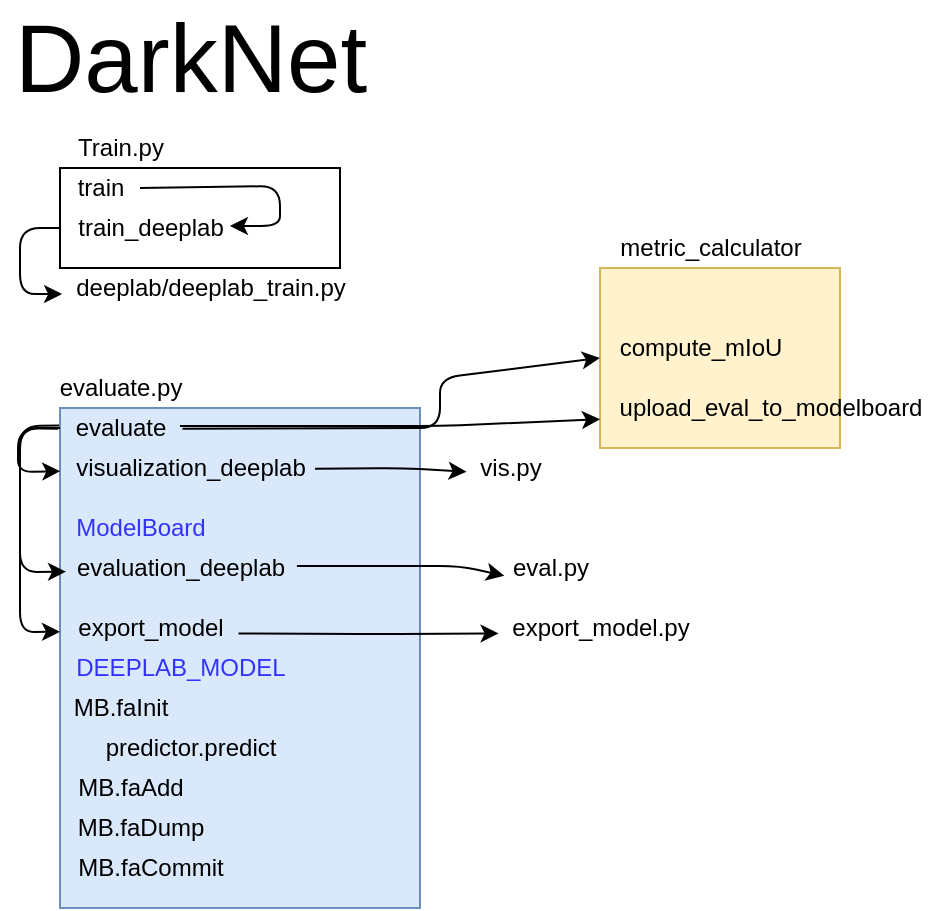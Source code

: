 <mxfile version="14.9.0" type="github">
  <diagram id="qa11rxhOahjOXZ3wsZGu" name="Page-1">
    <mxGraphModel dx="944" dy="1755" grid="1" gridSize="10" guides="1" tooltips="1" connect="1" arrows="1" fold="1" page="1" pageScale="1" pageWidth="827" pageHeight="1169" math="0" shadow="0">
      <root>
        <mxCell id="0" />
        <mxCell id="1" parent="0" />
        <mxCell id="0ZbCkWr9lXcJor2fyHlb-79" value="" style="rounded=0;whiteSpace=wrap;html=1;fillColor=#fff2cc;strokeColor=#d6b656;" parent="1" vertex="1">
          <mxGeometry x="310" y="130" width="120" height="90" as="geometry" />
        </mxCell>
        <mxCell id="0ZbCkWr9lXcJor2fyHlb-48" value="" style="rounded=0;whiteSpace=wrap;html=1;" parent="1" vertex="1">
          <mxGeometry x="40" y="80" width="140" height="50" as="geometry" />
        </mxCell>
        <mxCell id="0ZbCkWr9lXcJor2fyHlb-49" value="Train.py" style="text;html=1;resizable=0;autosize=1;align=center;verticalAlign=middle;points=[];fillColor=none;strokeColor=none;rounded=0;" parent="1" vertex="1">
          <mxGeometry x="40" y="60" width="60" height="20" as="geometry" />
        </mxCell>
        <mxCell id="0ZbCkWr9lXcJor2fyHlb-56" value="train_deeplab" style="text;html=1;resizable=0;autosize=1;align=center;verticalAlign=middle;points=[];fillColor=none;strokeColor=none;rounded=0;" parent="1" vertex="1">
          <mxGeometry x="40" y="100" width="90" height="20" as="geometry" />
        </mxCell>
        <mxCell id="0ZbCkWr9lXcJor2fyHlb-57" value="train" style="text;html=1;resizable=0;autosize=1;align=center;verticalAlign=middle;points=[];fillColor=none;strokeColor=none;rounded=0;" parent="1" vertex="1">
          <mxGeometry x="40" y="80" width="40" height="20" as="geometry" />
        </mxCell>
        <mxCell id="0ZbCkWr9lXcJor2fyHlb-58" value="" style="endArrow=classic;html=1;exitX=1;exitY=0.5;exitDx=0;exitDy=0;exitPerimeter=0;entryX=0.944;entryY=0.45;entryDx=0;entryDy=0;entryPerimeter=0;" parent="1" source="0ZbCkWr9lXcJor2fyHlb-57" target="0ZbCkWr9lXcJor2fyHlb-56" edge="1">
          <mxGeometry width="50" height="50" relative="1" as="geometry">
            <mxPoint x="300" y="250" as="sourcePoint" />
            <mxPoint x="350" y="200" as="targetPoint" />
            <Array as="points">
              <mxPoint x="150" y="89" />
              <mxPoint x="150" y="109" />
            </Array>
          </mxGeometry>
        </mxCell>
        <mxCell id="0ZbCkWr9lXcJor2fyHlb-59" value="deeplab/deeplab_train.py" style="text;html=1;resizable=0;autosize=1;align=center;verticalAlign=middle;points=[];fillColor=none;strokeColor=none;rounded=0;" parent="1" vertex="1">
          <mxGeometry x="40" y="130" width="150" height="20" as="geometry" />
        </mxCell>
        <mxCell id="0ZbCkWr9lXcJor2fyHlb-60" value="" style="rounded=0;whiteSpace=wrap;html=1;fillColor=#dae8fc;strokeColor=#6c8ebf;" parent="1" vertex="1">
          <mxGeometry x="40" y="200" width="180" height="250" as="geometry" />
        </mxCell>
        <mxCell id="0ZbCkWr9lXcJor2fyHlb-61" value="" style="endArrow=classic;html=1;entryX=0.007;entryY=0.65;entryDx=0;entryDy=0;entryPerimeter=0;" parent="1" target="0ZbCkWr9lXcJor2fyHlb-59" edge="1">
          <mxGeometry width="50" height="50" relative="1" as="geometry">
            <mxPoint x="40" y="110" as="sourcePoint" />
            <mxPoint x="40" y="290" as="targetPoint" />
            <Array as="points">
              <mxPoint x="20" y="110" />
              <mxPoint x="20" y="143" />
            </Array>
          </mxGeometry>
        </mxCell>
        <mxCell id="0ZbCkWr9lXcJor2fyHlb-62" value="evaluate.py" style="text;html=1;resizable=0;autosize=1;align=center;verticalAlign=middle;points=[];fillColor=none;strokeColor=none;rounded=0;" parent="1" vertex="1">
          <mxGeometry x="30" y="180" width="80" height="20" as="geometry" />
        </mxCell>
        <mxCell id="0ZbCkWr9lXcJor2fyHlb-63" value="visualization_deeplab" style="text;html=1;resizable=0;autosize=1;align=center;verticalAlign=middle;points=[];fillColor=none;strokeColor=none;rounded=0;" parent="1" vertex="1">
          <mxGeometry x="40" y="220" width="130" height="20" as="geometry" />
        </mxCell>
        <mxCell id="0ZbCkWr9lXcJor2fyHlb-64" value="compute_mIoU" style="text;html=1;resizable=0;autosize=1;align=center;verticalAlign=middle;points=[];fillColor=none;strokeColor=none;rounded=0;" parent="1" vertex="1">
          <mxGeometry x="310" y="160" width="100" height="20" as="geometry" />
        </mxCell>
        <mxCell id="0ZbCkWr9lXcJor2fyHlb-65" value="&lt;font color=&quot;#3333ff&quot;&gt;ModelBoard&lt;/font&gt;" style="text;html=1;resizable=0;autosize=1;align=center;verticalAlign=middle;points=[];fillColor=none;strokeColor=none;rounded=0;" parent="1" vertex="1">
          <mxGeometry x="40" y="250" width="80" height="20" as="geometry" />
        </mxCell>
        <mxCell id="0ZbCkWr9lXcJor2fyHlb-66" value="upload_eval_to_modelboard" style="text;html=1;resizable=0;autosize=1;align=center;verticalAlign=middle;points=[];fillColor=none;strokeColor=none;rounded=0;" parent="1" vertex="1">
          <mxGeometry x="310" y="190" width="170" height="20" as="geometry" />
        </mxCell>
        <mxCell id="0ZbCkWr9lXcJor2fyHlb-69" value="export_model" style="text;html=1;resizable=0;autosize=1;align=center;verticalAlign=middle;points=[];fillColor=none;strokeColor=none;rounded=0;" parent="1" vertex="1">
          <mxGeometry x="40" y="300" width="90" height="20" as="geometry" />
        </mxCell>
        <mxCell id="0ZbCkWr9lXcJor2fyHlb-70" value="&lt;font color=&quot;#3333ff&quot;&gt;DEEPLAB_MODEL&lt;/font&gt;" style="text;html=1;resizable=0;autosize=1;align=center;verticalAlign=middle;points=[];fillColor=none;strokeColor=none;rounded=0;" parent="1" vertex="1">
          <mxGeometry x="40" y="320" width="120" height="20" as="geometry" />
        </mxCell>
        <mxCell id="0ZbCkWr9lXcJor2fyHlb-71" value="MB.faInit" style="text;html=1;resizable=0;autosize=1;align=center;verticalAlign=middle;points=[];fillColor=none;strokeColor=none;rounded=0;" parent="1" vertex="1">
          <mxGeometry x="40" y="340" width="60" height="20" as="geometry" />
        </mxCell>
        <mxCell id="0ZbCkWr9lXcJor2fyHlb-72" value="predictor.predict" style="text;html=1;resizable=0;autosize=1;align=center;verticalAlign=middle;points=[];fillColor=none;strokeColor=none;rounded=0;" parent="1" vertex="1">
          <mxGeometry x="55" y="360" width="100" height="20" as="geometry" />
        </mxCell>
        <mxCell id="0ZbCkWr9lXcJor2fyHlb-73" value="MB.faAdd" style="text;html=1;resizable=0;autosize=1;align=center;verticalAlign=middle;points=[];fillColor=none;strokeColor=none;rounded=0;" parent="1" vertex="1">
          <mxGeometry x="40" y="380" width="70" height="20" as="geometry" />
        </mxCell>
        <mxCell id="0ZbCkWr9lXcJor2fyHlb-74" value="&lt;span&gt;MB.faDump&lt;/span&gt;" style="text;html=1;resizable=0;autosize=1;align=center;verticalAlign=middle;points=[];fillColor=none;strokeColor=none;rounded=0;fontStyle=0" parent="1" vertex="1">
          <mxGeometry x="40" y="400" width="80" height="20" as="geometry" />
        </mxCell>
        <mxCell id="0ZbCkWr9lXcJor2fyHlb-75" value="MB.faCommit" style="text;html=1;resizable=0;autosize=1;align=center;verticalAlign=middle;points=[];fillColor=none;strokeColor=none;rounded=0;" parent="1" vertex="1">
          <mxGeometry x="40" y="420" width="90" height="20" as="geometry" />
        </mxCell>
        <mxCell id="0ZbCkWr9lXcJor2fyHlb-76" value="evaluate" style="text;html=1;resizable=0;autosize=1;align=center;verticalAlign=middle;points=[];fillColor=none;strokeColor=none;rounded=0;" parent="1" vertex="1">
          <mxGeometry x="40" y="200" width="60" height="20" as="geometry" />
        </mxCell>
        <mxCell id="0ZbCkWr9lXcJor2fyHlb-77" value="" style="endArrow=classic;html=1;entryX=0.001;entryY=0.579;entryDx=0;entryDy=0;entryPerimeter=0;" parent="1" target="0ZbCkWr9lXcJor2fyHlb-63" edge="1">
          <mxGeometry width="50" height="50" relative="1" as="geometry">
            <mxPoint x="40" y="210" as="sourcePoint" />
            <mxPoint x="40.0" y="246.5" as="targetPoint" />
            <Array as="points">
              <mxPoint x="19" y="210" />
              <mxPoint x="19" y="232" />
            </Array>
          </mxGeometry>
        </mxCell>
        <mxCell id="0ZbCkWr9lXcJor2fyHlb-78" value="metric_calculator" style="text;html=1;resizable=0;autosize=1;align=center;verticalAlign=middle;points=[];fillColor=none;strokeColor=none;rounded=0;" parent="1" vertex="1">
          <mxGeometry x="310" y="110" width="110" height="20" as="geometry" />
        </mxCell>
        <mxCell id="0ZbCkWr9lXcJor2fyHlb-80" value="" style="endArrow=classic;html=1;entryX=0;entryY=0.5;entryDx=0;entryDy=0;exitX=1.021;exitY=0.521;exitDx=0;exitDy=0;exitPerimeter=0;" parent="1" source="0ZbCkWr9lXcJor2fyHlb-76" target="0ZbCkWr9lXcJor2fyHlb-79" edge="1">
          <mxGeometry width="50" height="50" relative="1" as="geometry">
            <mxPoint x="38.82" y="211.5" as="sourcePoint" />
            <mxPoint x="40.0" y="229.58" as="targetPoint" />
            <Array as="points">
              <mxPoint x="230" y="210" />
              <mxPoint x="230" y="185" />
            </Array>
          </mxGeometry>
        </mxCell>
        <mxCell id="0ZbCkWr9lXcJor2fyHlb-81" value="" style="endArrow=classic;html=1;entryX=0;entryY=0.783;entryDx=0;entryDy=0;entryPerimeter=0;" parent="1" target="0ZbCkWr9lXcJor2fyHlb-66" edge="1">
          <mxGeometry width="50" height="50" relative="1" as="geometry">
            <mxPoint x="100" y="209" as="sourcePoint" />
            <mxPoint x="289" y="207" as="targetPoint" />
            <Array as="points">
              <mxPoint x="230" y="209" />
            </Array>
          </mxGeometry>
        </mxCell>
        <mxCell id="0ZbCkWr9lXcJor2fyHlb-82" value="evaluation_deeplab" style="text;html=1;resizable=0;autosize=1;align=center;verticalAlign=middle;points=[];fillColor=none;strokeColor=none;rounded=0;" parent="1" vertex="1">
          <mxGeometry x="40" y="270" width="120" height="20" as="geometry" />
        </mxCell>
        <mxCell id="0ZbCkWr9lXcJor2fyHlb-83" value="" style="endArrow=classic;html=1;exitX=-0.017;exitY=0.521;exitDx=0;exitDy=0;exitPerimeter=0;entryX=0.025;entryY=0.593;entryDx=0;entryDy=0;entryPerimeter=0;" parent="1" source="0ZbCkWr9lXcJor2fyHlb-76" target="0ZbCkWr9lXcJor2fyHlb-82" edge="1">
          <mxGeometry width="50" height="50" relative="1" as="geometry">
            <mxPoint x="50" y="220" as="sourcePoint" />
            <mxPoint x="43" y="289" as="targetPoint" />
            <Array as="points">
              <mxPoint x="20" y="210" />
              <mxPoint x="20" y="282" />
            </Array>
          </mxGeometry>
        </mxCell>
        <mxCell id="0ZbCkWr9lXcJor2fyHlb-84" value="" style="endArrow=classic;html=1;exitX=-0.007;exitY=0.436;exitDx=0;exitDy=0;exitPerimeter=0;entryX=0.025;entryY=0.593;entryDx=0;entryDy=0;entryPerimeter=0;" parent="1" source="0ZbCkWr9lXcJor2fyHlb-76" edge="1">
          <mxGeometry width="50" height="50" relative="1" as="geometry">
            <mxPoint x="35.98" y="240.42" as="sourcePoint" />
            <mxPoint x="40" y="311.86" as="targetPoint" />
            <Array as="points">
              <mxPoint x="20" y="209" />
              <mxPoint x="20" y="312" />
            </Array>
          </mxGeometry>
        </mxCell>
        <mxCell id="0ZbCkWr9lXcJor2fyHlb-85" value="eval.py" style="text;html=1;resizable=0;autosize=1;align=center;verticalAlign=middle;points=[];fillColor=none;strokeColor=none;rounded=0;" parent="1" vertex="1">
          <mxGeometry x="260" y="270" width="50" height="20" as="geometry" />
        </mxCell>
        <mxCell id="0ZbCkWr9lXcJor2fyHlb-86" value="" style="endArrow=classic;html=1;entryX=0.043;entryY=0.693;entryDx=0;entryDy=0;entryPerimeter=0;exitX=0.987;exitY=0.45;exitDx=0;exitDy=0;exitPerimeter=0;" parent="1" source="0ZbCkWr9lXcJor2fyHlb-82" target="0ZbCkWr9lXcJor2fyHlb-85" edge="1">
          <mxGeometry width="50" height="50" relative="1" as="geometry">
            <mxPoint x="110" y="219" as="sourcePoint" />
            <mxPoint x="258.64" y="277" as="targetPoint" />
            <Array as="points">
              <mxPoint x="240" y="279" />
            </Array>
          </mxGeometry>
        </mxCell>
        <mxCell id="0ZbCkWr9lXcJor2fyHlb-87" value="vis.py" style="text;html=1;resizable=0;autosize=1;align=center;verticalAlign=middle;points=[];fillColor=none;strokeColor=none;rounded=0;" parent="1" vertex="1">
          <mxGeometry x="240" y="220" width="50" height="20" as="geometry" />
        </mxCell>
        <mxCell id="0ZbCkWr9lXcJor2fyHlb-88" value="" style="endArrow=classic;html=1;exitX=0.981;exitY=0.521;exitDx=0;exitDy=0;exitPerimeter=0;entryX=0.066;entryY=0.593;entryDx=0;entryDy=0;entryPerimeter=0;" parent="1" source="0ZbCkWr9lXcJor2fyHlb-63" target="0ZbCkWr9lXcJor2fyHlb-87" edge="1">
          <mxGeometry width="50" height="50" relative="1" as="geometry">
            <mxPoint x="168.44" y="289" as="sourcePoint" />
            <mxPoint x="262" y="330" as="targetPoint" />
            <Array as="points">
              <mxPoint x="210" y="230" />
            </Array>
          </mxGeometry>
        </mxCell>
        <mxCell id="0ZbCkWr9lXcJor2fyHlb-89" value="export_model.py" style="text;html=1;resizable=0;autosize=1;align=center;verticalAlign=middle;points=[];fillColor=none;strokeColor=none;rounded=0;" parent="1" vertex="1">
          <mxGeometry x="260" y="300" width="100" height="20" as="geometry" />
        </mxCell>
        <mxCell id="0ZbCkWr9lXcJor2fyHlb-90" value="" style="endArrow=classic;html=1;entryX=-0.007;entryY=0.636;entryDx=0;entryDy=0;entryPerimeter=0;exitX=0.992;exitY=0.636;exitDx=0;exitDy=0;exitPerimeter=0;" parent="1" source="0ZbCkWr9lXcJor2fyHlb-69" target="0ZbCkWr9lXcJor2fyHlb-89" edge="1">
          <mxGeometry width="50" height="50" relative="1" as="geometry">
            <mxPoint x="168.44" y="289" as="sourcePoint" />
            <mxPoint x="262.15" y="323.86" as="targetPoint" />
            <Array as="points">
              <mxPoint x="200" y="313" />
            </Array>
          </mxGeometry>
        </mxCell>
        <mxCell id="b0ob1UA84rEYX2xRQuJS-1" value="&lt;font style=&quot;font-size: 48px&quot;&gt;DarkNet&lt;/font&gt;" style="text;html=1;resizable=0;autosize=1;align=center;verticalAlign=middle;points=[];fillColor=none;strokeColor=none;rounded=0;" vertex="1" parent="1">
          <mxGeometry x="10" y="10" width="190" height="30" as="geometry" />
        </mxCell>
      </root>
    </mxGraphModel>
  </diagram>
</mxfile>
